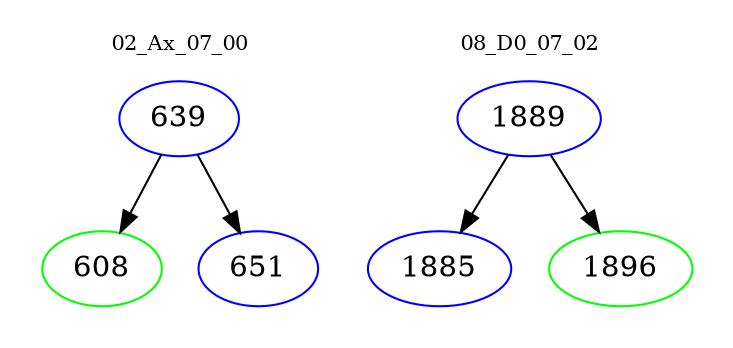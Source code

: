 digraph{
subgraph cluster_0 {
color = white
label = "02_Ax_07_00";
fontsize=10;
T0_639 [label="639", color="blue"]
T0_639 -> T0_608 [color="black"]
T0_608 [label="608", color="green"]
T0_639 -> T0_651 [color="black"]
T0_651 [label="651", color="blue"]
}
subgraph cluster_1 {
color = white
label = "08_D0_07_02";
fontsize=10;
T1_1889 [label="1889", color="blue"]
T1_1889 -> T1_1885 [color="black"]
T1_1885 [label="1885", color="blue"]
T1_1889 -> T1_1896 [color="black"]
T1_1896 [label="1896", color="green"]
}
}
